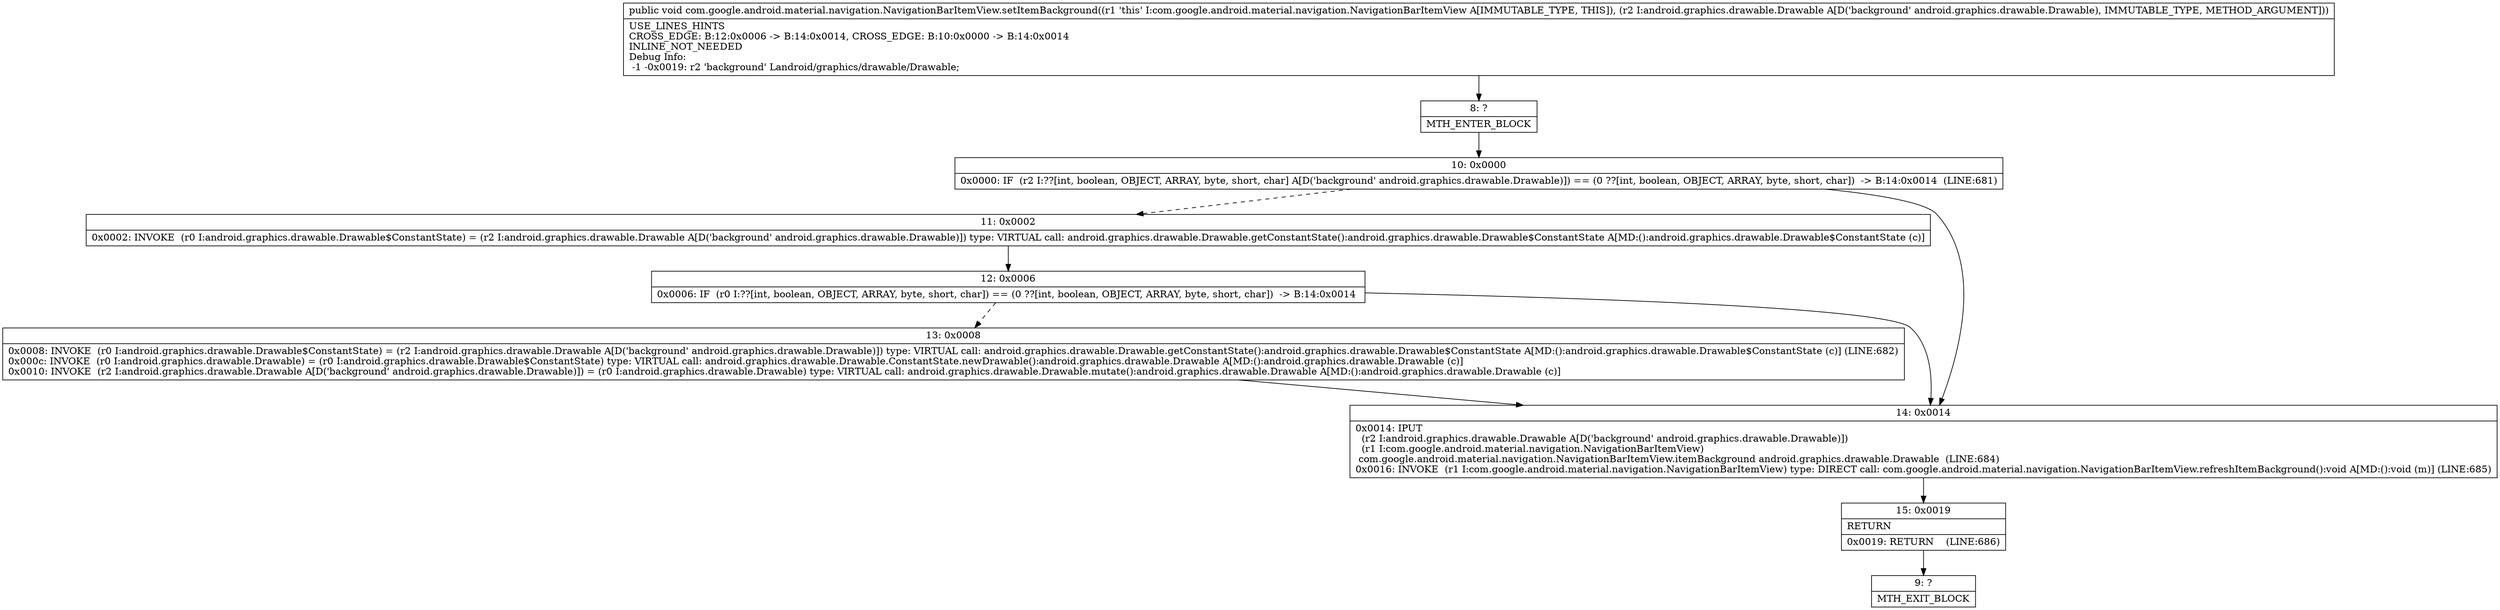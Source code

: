 digraph "CFG forcom.google.android.material.navigation.NavigationBarItemView.setItemBackground(Landroid\/graphics\/drawable\/Drawable;)V" {
Node_8 [shape=record,label="{8\:\ ?|MTH_ENTER_BLOCK\l}"];
Node_10 [shape=record,label="{10\:\ 0x0000|0x0000: IF  (r2 I:??[int, boolean, OBJECT, ARRAY, byte, short, char] A[D('background' android.graphics.drawable.Drawable)]) == (0 ??[int, boolean, OBJECT, ARRAY, byte, short, char])  \-\> B:14:0x0014  (LINE:681)\l}"];
Node_11 [shape=record,label="{11\:\ 0x0002|0x0002: INVOKE  (r0 I:android.graphics.drawable.Drawable$ConstantState) = (r2 I:android.graphics.drawable.Drawable A[D('background' android.graphics.drawable.Drawable)]) type: VIRTUAL call: android.graphics.drawable.Drawable.getConstantState():android.graphics.drawable.Drawable$ConstantState A[MD:():android.graphics.drawable.Drawable$ConstantState (c)]\l}"];
Node_12 [shape=record,label="{12\:\ 0x0006|0x0006: IF  (r0 I:??[int, boolean, OBJECT, ARRAY, byte, short, char]) == (0 ??[int, boolean, OBJECT, ARRAY, byte, short, char])  \-\> B:14:0x0014 \l}"];
Node_13 [shape=record,label="{13\:\ 0x0008|0x0008: INVOKE  (r0 I:android.graphics.drawable.Drawable$ConstantState) = (r2 I:android.graphics.drawable.Drawable A[D('background' android.graphics.drawable.Drawable)]) type: VIRTUAL call: android.graphics.drawable.Drawable.getConstantState():android.graphics.drawable.Drawable$ConstantState A[MD:():android.graphics.drawable.Drawable$ConstantState (c)] (LINE:682)\l0x000c: INVOKE  (r0 I:android.graphics.drawable.Drawable) = (r0 I:android.graphics.drawable.Drawable$ConstantState) type: VIRTUAL call: android.graphics.drawable.Drawable.ConstantState.newDrawable():android.graphics.drawable.Drawable A[MD:():android.graphics.drawable.Drawable (c)]\l0x0010: INVOKE  (r2 I:android.graphics.drawable.Drawable A[D('background' android.graphics.drawable.Drawable)]) = (r0 I:android.graphics.drawable.Drawable) type: VIRTUAL call: android.graphics.drawable.Drawable.mutate():android.graphics.drawable.Drawable A[MD:():android.graphics.drawable.Drawable (c)]\l}"];
Node_14 [shape=record,label="{14\:\ 0x0014|0x0014: IPUT  \l  (r2 I:android.graphics.drawable.Drawable A[D('background' android.graphics.drawable.Drawable)])\l  (r1 I:com.google.android.material.navigation.NavigationBarItemView)\l com.google.android.material.navigation.NavigationBarItemView.itemBackground android.graphics.drawable.Drawable  (LINE:684)\l0x0016: INVOKE  (r1 I:com.google.android.material.navigation.NavigationBarItemView) type: DIRECT call: com.google.android.material.navigation.NavigationBarItemView.refreshItemBackground():void A[MD:():void (m)] (LINE:685)\l}"];
Node_15 [shape=record,label="{15\:\ 0x0019|RETURN\l|0x0019: RETURN    (LINE:686)\l}"];
Node_9 [shape=record,label="{9\:\ ?|MTH_EXIT_BLOCK\l}"];
MethodNode[shape=record,label="{public void com.google.android.material.navigation.NavigationBarItemView.setItemBackground((r1 'this' I:com.google.android.material.navigation.NavigationBarItemView A[IMMUTABLE_TYPE, THIS]), (r2 I:android.graphics.drawable.Drawable A[D('background' android.graphics.drawable.Drawable), IMMUTABLE_TYPE, METHOD_ARGUMENT]))  | USE_LINES_HINTS\lCROSS_EDGE: B:12:0x0006 \-\> B:14:0x0014, CROSS_EDGE: B:10:0x0000 \-\> B:14:0x0014\lINLINE_NOT_NEEDED\lDebug Info:\l  \-1 \-0x0019: r2 'background' Landroid\/graphics\/drawable\/Drawable;\l}"];
MethodNode -> Node_8;Node_8 -> Node_10;
Node_10 -> Node_11[style=dashed];
Node_10 -> Node_14;
Node_11 -> Node_12;
Node_12 -> Node_13[style=dashed];
Node_12 -> Node_14;
Node_13 -> Node_14;
Node_14 -> Node_15;
Node_15 -> Node_9;
}

